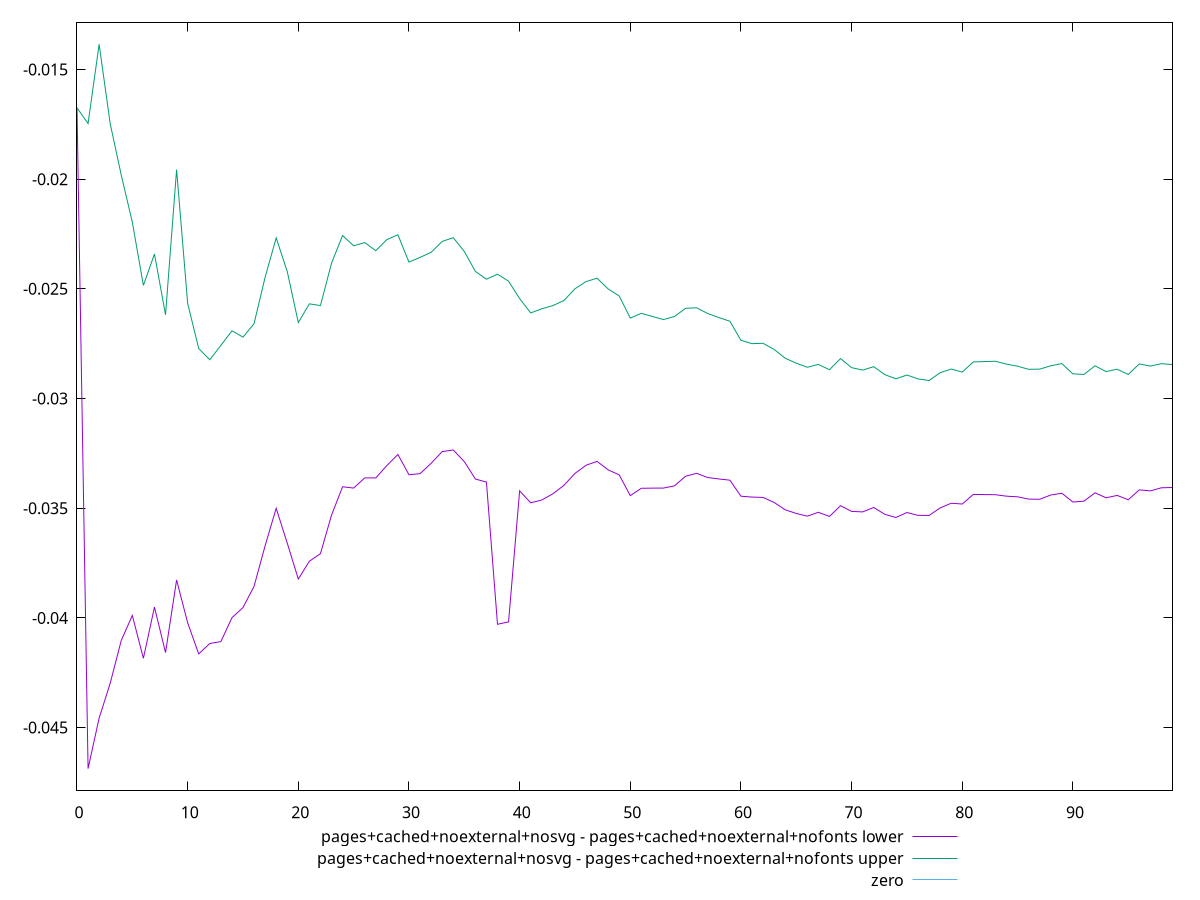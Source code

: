 reset

$pagesCachedNoexternalNosvgPagesCachedNoexternalNofontsLower <<EOF
0 -0.016745422999773107
1 -0.04687158702705682
2 -0.04456868257382575
3 -0.04297960023736191
4 -0.041027235117691935
5 -0.03988859483349252
6 -0.04184107286254088
7 -0.039506737142735594
8 -0.0415817926011649
9 -0.03827094183452609
10 -0.040224431325710394
11 -0.04164323790897571
12 -0.0411658119582084
13 -0.041081272705852656
14 -0.03999451165346233
15 -0.03952863251440198
16 -0.038559623681404705
17 -0.03671182395499137
18 -0.03500209944059346
19 -0.03659101471150043
20 -0.03822879032880567
21 -0.037416688410380115
22 -0.03707008496167859
23 -0.035317603002386455
24 -0.03402281751262611
25 -0.03408116619762839
26 -0.03361769667539047
27 -0.03361996604290107
28 -0.03305622427203534
29 -0.03255080341691101
30 -0.0334744710389261
31 -0.03342530953999159
32 -0.03295221445681103
33 -0.03241955726408858
34 -0.032344880424758846
35 -0.032875176451912166
36 -0.03366871164807153
37 -0.033807767430916714
38 -0.04029116990825037
39 -0.0401826497450349
40 -0.03420749925951256
41 -0.03475438448246161
42 -0.03462530717536814
43 -0.03434429428720523
44 -0.03395916692471578
45 -0.03341533083798927
46 -0.033041133532328404
47 -0.03286477428867099
48 -0.03325132044553742
49 -0.03348133738747272
50 -0.03442711430323563
51 -0.03409058294061915
52 -0.034084475539357374
53 -0.03408168273748853
54 -0.03397792136231138
55 -0.03354091599017008
56 -0.033410384933997894
57 -0.033602169328908846
58 -0.033665208048595685
59 -0.033722159335671284
60 -0.03445185238568885
61 -0.03449186291725552
62 -0.03450854345531232
63 -0.034737871550770405
64 -0.03507143910396973
65 -0.0352388927361023
66 -0.03536291728223334
67 -0.035185502318090645
68 -0.035374829743358635
69 -0.03488627954869433
70 -0.03514435305194918
71 -0.03516828428013873
72 -0.03496616818771499
73 -0.035278501563072225
74 -0.03542264482782773
75 -0.03519599793947554
76 -0.035326747417203416
77 -0.03532813960673181
78 -0.034987769481681044
79 -0.034773023201622746
80 -0.034808652674849505
81 -0.03437033977169906
82 -0.03437916324456611
83 -0.03438392178659018
84 -0.034451255550294796
85 -0.034480119918396536
86 -0.03458445337540993
87 -0.034592721893342365
88 -0.03439738427406584
89 -0.034316608037118994
90 -0.034716849791583126
91 -0.0346782968145406
92 -0.03429847250557146
93 -0.03452479518786803
94 -0.0344165038695774
95 -0.034614651899306965
96 -0.03416387651930607
97 -0.03420885328705186
98 -0.03406777810950301
99 -0.03405650039895343
EOF

$pagesCachedNoexternalNosvgPagesCachedNoexternalNofontsUpper <<EOF
0 -0.016745422999773107
1 -0.017461967042045307
2 -0.013846880967038993
3 -0.017469356877738436
4 -0.019815478883930843
5 -0.02195965468293979
6 -0.024841637339250846
7 -0.023409042203133855
8 -0.026181514078937762
9 -0.01956517041099079
10 -0.025661627798452834
11 -0.02771957868404431
12 -0.02823087922388318
13 -0.02757868374812072
14 -0.026913780540002617
15 -0.027199323890017443
16 -0.02658680963563769
17 -0.02446996737287868
18 -0.022676750890051667
19 -0.024208099362088856
20 -0.02653733591252604
21 -0.025682500293239964
22 -0.025761298682238795
23 -0.023829809345992603
24 -0.0225678664085062
25 -0.023036746171244595
26 -0.022887045131602585
27 -0.02326064410346862
28 -0.022756312745163786
29 -0.022533693361220866
30 -0.023780943484502874
31 -0.023563536265107297
32 -0.02333463659621131
33 -0.022837312555728455
34 -0.022666760928155626
35 -0.023292462445656317
36 -0.02420412416093995
37 -0.024559173251112808
38 -0.024331308539777892
39 -0.024649750581552533
40 -0.025443797328792143
41 -0.026096168905085135
42 -0.025908007126539425
43 -0.02576499977838462
44 -0.02553073393156991
45 -0.024995551276092806
46 -0.024669280534352245
47 -0.024513490591635073
48 -0.02500382301968756
49 -0.02532499287397494
50 -0.026333712604707966
51 -0.026114824730422058
52 -0.026259293314545427
53 -0.026398167641195333
54 -0.026259512292609807
55 -0.025884182894873025
56 -0.02586402104408642
57 -0.026124688525353393
58 -0.026305653250273283
59 -0.02647708349336815
60 -0.027345915841040153
61 -0.027496785645901148
62 -0.027481471128811576
63 -0.027763640300868142
64 -0.028161146842987844
65 -0.028388905634835607
66 -0.028574108850558944
67 -0.02844380398188046
68 -0.028686687783644763
69 -0.028177630910293964
70 -0.028591315379064352
71 -0.028702151783896023
72 -0.028546907089474313
73 -0.028908378551637626
74 -0.029100601932607127
75 -0.02892830873723012
76 -0.029105113160013976
77 -0.029178444744799085
78 -0.02882353293262306
79 -0.028654821339561473
80 -0.028794708868484953
81 -0.0283293579211858
82 -0.028314691256554312
83 -0.02830066488295339
84 -0.028429899466413305
85 -0.028524976297713188
86 -0.028667329312876196
87 -0.02866009989248311
88 -0.028504989579904615
89 -0.028405415889379955
90 -0.028875635422133727
91 -0.028901156258431263
92 -0.028507284970327874
93 -0.028771152669898794
94 -0.028662650415188118
95 -0.028901757735258538
96 -0.028421212043935225
97 -0.02851880989731532
98 -0.028410532270568445
99 -0.028453781188320582
EOF

set key outside below
set xrange [0:99]
set yrange [-0.04787158702705682:-0.012846880967038992]
set trange [-0.04787158702705682:-0.012846880967038992]
set terminal svg size 640, 520 enhanced background rgb 'white'
set output "reprap/meta/scoreEstimate/diff/7_sub_6.svg"

plot $pagesCachedNoexternalNosvgPagesCachedNoexternalNofontsLower title "pages+cached+noexternal+nosvg - pages+cached+noexternal+nofonts lower" with line, \
     $pagesCachedNoexternalNosvgPagesCachedNoexternalNofontsUpper title "pages+cached+noexternal+nosvg - pages+cached+noexternal+nofonts upper" with line, \
     0 title "zero"

reset
